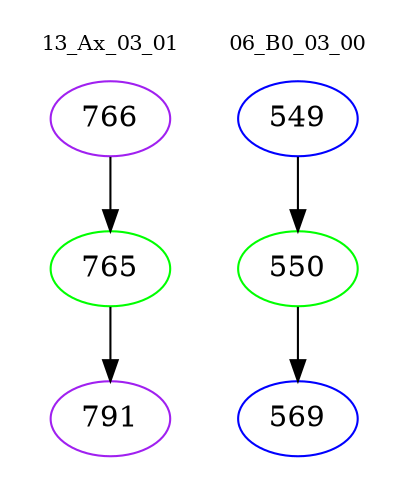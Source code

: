 digraph{
subgraph cluster_0 {
color = white
label = "13_Ax_03_01";
fontsize=10;
T0_766 [label="766", color="purple"]
T0_766 -> T0_765 [color="black"]
T0_765 [label="765", color="green"]
T0_765 -> T0_791 [color="black"]
T0_791 [label="791", color="purple"]
}
subgraph cluster_1 {
color = white
label = "06_B0_03_00";
fontsize=10;
T1_549 [label="549", color="blue"]
T1_549 -> T1_550 [color="black"]
T1_550 [label="550", color="green"]
T1_550 -> T1_569 [color="black"]
T1_569 [label="569", color="blue"]
}
}

